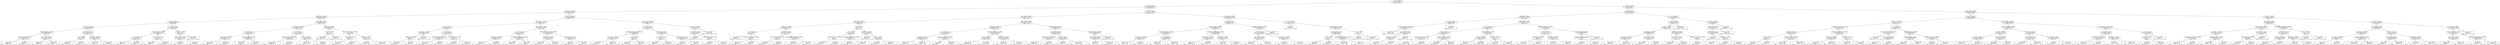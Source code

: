 digraph Tree {
0 [label="_dna <= 0.5000\ngini = 0.732567278353\nsamples = 10529", shape="box"] ;
1 [label="_dental <= 0.5000\ngini = 0.643698943695\nsamples = 5512", shape="box"] ;
0 -> 1 ;
2 [label="_fingerprints <= 0.5000\ngini = 0.720300256077\nsamples = 1891", shape="box"] ;
1 -> 2 ;
3 [label="height_bin <= 0.5000\ngini = 0.66691043812\nsamples = 1468", shape="box"] ;
2 -> 3 ;
4 [label="images <= 0.5000\ngini = 0.439392661743\nsamples = 449", shape="box"] ;
3 -> 4 ;
5 [label="_haircolor <= 0.5000\ngini = 0.354492585248\nsamples = 387", shape="box"] ;
4 -> 5 ;
6 [label="skeletal_findings <= 0.5000\ngini = 0.299307095556\nsamples = 361", shape="box"] ;
5 -> 6 ;
7 [label="scars_and_marks <= 0.5000\ngini = 0.261196170533\nsamples = 334", shape="box"] ;
6 -> 7 ;
8 [label="gini = 0.2499\nsamples = 331\nvalue = [   9.  284.   38.    0.    0.    0.]", shape="box"] ;
7 -> 8 ;
9 [label="gini = 0.0000\nsamples = 3\nvalue = [ 0.  0.  3.  0.  0.  0.]", shape="box"] ;
7 -> 9 ;
10 [label="age_range <= 90.0000\ngini = 0.499314128944\nsamples = 27", shape="box"] ;
6 -> 10 ;
11 [label="gini = 0.4717\nsamples = 21\nvalue = [  0.   8.  13.   0.   0.   0.]", shape="box"] ;
10 -> 11 ;
12 [label="gini = 0.2778\nsamples = 6\nvalue = [ 0.  5.  1.  0.  0.  0.]", shape="box"] ;
10 -> 12 ;
13 [label="age_range <= 5.5000\ngini = 0.470414201183\nsamples = 26", shape="box"] ;
5 -> 13 ;
14 [label="_sex <= 0.5000\ngini = 0.59375\nsamples = 8", shape="box"] ;
13 -> 14 ;
15 [label="gini = 0.0000\nsamples = 2\nvalue = [ 0.  0.  2.  0.  0.  0.]", shape="box"] ;
14 -> 15 ;
16 [label="gini = 0.6111\nsamples = 6\nvalue = [ 3.  1.  2.  0.  0.  0.]", shape="box"] ;
14 -> 16 ;
17 [label="age_range <= 90.0000\ngini = 0.345679012346\nsamples = 18", shape="box"] ;
13 -> 17 ;
18 [label="gini = 0.4260\nsamples = 13\nvalue = [ 0.  4.  9.  0.  0.  0.]", shape="box"] ;
17 -> 18 ;
19 [label="gini = 0.0000\nsamples = 5\nvalue = [ 0.  0.  5.  0.  0.  0.]", shape="box"] ;
17 -> 19 ;
20 [label="images <= 1.5000\ngini = 0.656087408949\nsamples = 62", shape="box"] ;
4 -> 20 ;
21 [label="head_not_recovered <= 0.5000\ngini = 0.590702947846\nsamples = 42", shape="box"] ;
20 -> 21 ;
22 [label="_sex <= 0.5000\ngini = 0.512396694215\nsamples = 22", shape="box"] ;
21 -> 22 ;
23 [label="gini = 0.2449\nsamples = 7\nvalue = [ 0.  1.  0.  6.  0.  0.]", shape="box"] ;
22 -> 23 ;
24 [label="gini = 0.5867\nsamples = 15\nvalue = [ 0.  5.  2.  8.  0.  0.]", shape="box"] ;
22 -> 24 ;
25 [label="age_range <= 91.5000\ngini = 0.605\nsamples = 20", shape="box"] ;
21 -> 25 ;
26 [label="gini = 0.5864\nsamples = 18\nvalue = [  0.  10.   3.   5.   0.   0.]", shape="box"] ;
25 -> 26 ;
27 [label="gini = 0.0000\nsamples = 2\nvalue = [ 0.  0.  0.  2.  0.  0.]", shape="box"] ;
25 -> 27 ;
28 [label="_haircolor <= 0.5000\ngini = 0.595\nsamples = 20", shape="box"] ;
20 -> 28 ;
29 [label="face_images <= 0.5000\ngini = 0.537037037037\nsamples = 18", shape="box"] ;
28 -> 29 ;
30 [label="gini = 0.4913\nsamples = 17\nvalue = [  0.   5.  11.   1.   0.   0.]", shape="box"] ;
29 -> 30 ;
31 [label="gini = 0.0000\nsamples = 1\nvalue = [ 0.  0.  0.  1.  0.  0.]", shape="box"] ;
29 -> 31 ;
32 [label="gini = 0.0000\nsamples = 2\nvalue = [ 0.  0.  0.  2.  0.  0.]", shape="box"] ;
28 -> 32 ;
33 [label="face_images <= 0.5000\ngini = 0.69109876045\nsamples = 1019", shape="box"] ;
3 -> 33 ;
34 [label="age_range <= 1.5000\ngini = 0.669076376095\nsamples = 964", shape="box"] ;
33 -> 34 ;
35 [label="_face <= 0.5000\ngini = 0.518842554412\nsamples = 167", shape="box"] ;
34 -> 35 ;
36 [label="age_range <= 0.5000\ngini = 0.592354570637\nsamples = 95", shape="box"] ;
35 -> 36 ;
37 [label="gini = 0.5905\nsamples = 62\nvalue = [ 30.  25.   7.   0.   0.   0.]", shape="box"] ;
36 -> 37 ;
38 [label="gini = 0.4408\nsamples = 33\nvalue = [  4.  24.   4.   1.   0.   0.]", shape="box"] ;
36 -> 38 ;
39 [label="scars_and_marks <= 0.5000\ngini = 0.300540123457\nsamples = 72", shape="box"] ;
35 -> 39 ;
40 [label="gini = 0.2361\nsamples = 67\nvalue = [  1.  58.   8.   0.   0.   0.]", shape="box"] ;
39 -> 40 ;
41 [label="gini = 0.3200\nsamples = 5\nvalue = [ 0.  1.  4.  0.  0.  0.]", shape="box"] ;
39 -> 41 ;
42 [label="r_eye <= 0.5000\ngini = 0.657002655819\nsamples = 797", shape="box"] ;
34 -> 42 ;
43 [label="torso_not_recovered <= 0.5000\ngini = 0.627662687674\nsamples = 599", shape="box"] ;
42 -> 43 ;
44 [label="gini = 0.6163\nsamples = 505\nvalue = [  87.  135.  268.   15.    0.    0.]", shape="box"] ;
43 -> 44 ;
45 [label="gini = 0.5634\nsamples = 94\nvalue = [ 10.  54.  29.   1.   0.   0.]", shape="box"] ;
43 -> 45 ;
46 [label="_face <= 0.5000\ngini = 0.580757065606\nsamples = 198", shape="box"] ;
42 -> 46 ;
47 [label="gini = 0.3902\nsamples = 134\nvalue = [ 101.    4.   27.    2.    0.    0.]", shape="box"] ;
46 -> 47 ;
48 [label="gini = 0.5532\nsamples = 64\nvalue = [  7.  16.  39.   2.   0.   0.]", shape="box"] ;
46 -> 48 ;
49 [label="age_range <= 4.5000\ngini = 0.432396694215\nsamples = 55", shape="box"] ;
33 -> 49 ;
50 [label="images <= 1.5000\ngini = 0.48\nsamples = 5", shape="box"] ;
49 -> 50 ;
51 [label="gini = 0.0000\nsamples = 3\nvalue = [ 3.  0.  0.  0.  0.  0.]", shape="box"] ;
50 -> 51 ;
52 [label="gini = 0.0000\nsamples = 2\nvalue = [ 0.  0.  0.  2.  0.  0.]", shape="box"] ;
50 -> 52 ;
53 [label="all_parts_recovered <= 0.5000\ngini = 0.3864\nsamples = 50", shape="box"] ;
49 -> 53 ;
54 [label="weight_bin <= 0.5000\ngini = 0.62\nsamples = 10", shape="box"] ;
53 -> 54 ;
55 [label="gini = 0.0000\nsamples = 3\nvalue = [ 0.  0.  0.  3.  0.  0.]", shape="box"] ;
54 -> 55 ;
56 [label="gini = 0.6531\nsamples = 7\nvalue = [ 2.  0.  3.  2.  0.  0.]", shape="box"] ;
54 -> 56 ;
57 [label="images <= 1.5000\ngini = 0.29625\nsamples = 40", shape="box"] ;
53 -> 57 ;
58 [label="gini = 0.1653\nsamples = 22\nvalue = [  0.   0.   2.  20.   0.   0.]", shape="box"] ;
57 -> 58 ;
59 [label="gini = 0.4259\nsamples = 18\nvalue = [  1.   0.   4.  13.   0.   0.]", shape="box"] ;
57 -> 59 ;
60 [label="images <= 0.5000\ngini = 0.599366229063\nsamples = 423", shape="box"] ;
2 -> 60 ;
61 [label="age_range <= 6.5000\ngini = 0.695215514945\nsamples = 274", shape="box"] ;
60 -> 61 ;
62 [label="l_eye <= 0.5000\ngini = 0.669551108707\nsamples = 43", shape="box"] ;
61 -> 62 ;
63 [label="age_range <= 2.5000\ngini = 0.448979591837\nsamples = 7", shape="box"] ;
62 -> 63 ;
64 [label="height_bin <= 0.5000\ngini = 0.625\nsamples = 4", shape="box"] ;
63 -> 64 ;
65 [label="gini = 0.0000\nsamples = 2\nvalue = [ 0.  0.  2.  0.  0.  0.]", shape="box"] ;
64 -> 65 ;
66 [label="gini = 0.5000\nsamples = 2\nvalue = [ 0.  1.  0.  1.  0.  0.]", shape="box"] ;
64 -> 66 ;
67 [label="gini = 0.0000\nsamples = 3\nvalue = [ 0.  0.  3.  0.  0.  0.]", shape="box"] ;
63 -> 67 ;
68 [label="_face <= 0.5000\ngini = 0.598765432099\nsamples = 36", shape="box"] ;
62 -> 68 ;
69 [label="head_not_recovered <= 0.5000\ngini = 0.426035502959\nsamples = 26", shape="box"] ;
68 -> 69 ;
70 [label="gini = 0.3808\nsamples = 25\nvalue = [ 19.   0.   1.   5.   0.   0.]", shape="box"] ;
69 -> 70 ;
71 [label="gini = 0.0000\nsamples = 1\nvalue = [ 0.  1.  0.  0.  0.  0.]", shape="box"] ;
69 -> 71 ;
72 [label="scars_and_marks <= 0.5000\ngini = 0.64\nsamples = 10", shape="box"] ;
68 -> 72 ;
73 [label="gini = 0.6250\nsamples = 4\nvalue = [ 1.  1.  2.  0.  0.  0.]", shape="box"] ;
72 -> 73 ;
74 [label="gini = 0.2778\nsamples = 6\nvalue = [ 0.  0.  1.  5.  0.  0.]", shape="box"] ;
72 -> 74 ;
75 [label="age_range <= 14.5000\ngini = 0.668465733401\nsamples = 231", shape="box"] ;
61 -> 75 ;
76 [label="_face <= 0.5000\ngini = 0.620181405896\nsamples = 126", shape="box"] ;
75 -> 76 ;
77 [label="height_bin <= 0.5000\ngini = 0.682404284864\nsamples = 71", shape="box"] ;
76 -> 77 ;
78 [label="gini = 0.0000\nsamples = 3\nvalue = [ 0.  0.  3.  0.  0.  0.]", shape="box"] ;
77 -> 78 ;
79 [label="gini = 0.6830\nsamples = 68\nvalue = [ 15.   4.  21.  28.   0.   0.]", shape="box"] ;
77 -> 79 ;
80 [label="other_medical_information <= 0.5000\ngini = 0.46347107438\nsamples = 55", shape="box"] ;
76 -> 80 ;
81 [label="gini = 0.3759\nsamples = 48\nvalue = [  1.   2.   8.  37.   0.   0.]", shape="box"] ;
80 -> 81 ;
82 [label="gini = 0.4490\nsamples = 7\nvalue = [ 0.  1.  5.  1.  0.  0.]", shape="box"] ;
80 -> 82 ;
83 [label="other_distinctive_features <= 0.5000\ngini = 0.673015873016\nsamples = 105", shape="box"] ;
75 -> 83 ;
84 [label="weight_bin <= 0.5000\ngini = 0.677455862381\nsamples = 94", shape="box"] ;
83 -> 84 ;
85 [label="gini = 0.6235\nsamples = 18\nvalue = [ 1.  6.  9.  2.  0.  0.]", shape="box"] ;
84 -> 85 ;
86 [label="gini = 0.6638\nsamples = 76\nvalue = [  2.  17.  25.  32.   0.   0.]", shape="box"] ;
84 -> 86 ;
87 [label="age_range <= 79.0000\ngini = 0.396694214876\nsamples = 11", shape="box"] ;
83 -> 87 ;
88 [label="gini = 0.3200\nsamples = 10\nvalue = [ 0.  2.  8.  0.  0.  0.]", shape="box"] ;
87 -> 88 ;
89 [label="gini = 0.0000\nsamples = 1\nvalue = [ 0.  1.  0.  0.  0.  0.]", shape="box"] ;
87 -> 89 ;
90 [label="face_images <= 0.5000\ngini = 0.237016350615\nsamples = 149", shape="box"] ;
60 -> 90 ;
91 [label="tattoos <= 0.5000\ngini = 0.399075824407\nsamples = 69", shape="box"] ;
90 -> 91 ;
92 [label="other_distinctive_features <= 0.5000\ngini = 0.283854166667\nsamples = 48", shape="box"] ;
91 -> 92 ;
93 [label="age_range <= 7.0000\ngini = 0.209843158464\nsamples = 43", shape="box"] ;
92 -> 93 ;
94 [label="gini = 0.5000\nsamples = 2\nvalue = [ 0.  0.  1.  1.  0.  0.]", shape="box"] ;
93 -> 94 ;
95 [label="gini = 0.1797\nsamples = 41\nvalue = [  1.   0.   3.  37.   0.   0.]", shape="box"] ;
93 -> 95 ;
96 [label="l_eye <= 0.5000\ngini = 0.48\nsamples = 5", shape="box"] ;
92 -> 96 ;
97 [label="gini = 0.0000\nsamples = 2\nvalue = [ 0.  0.  2.  0.  0.  0.]", shape="box"] ;
96 -> 97 ;
98 [label="gini = 0.4444\nsamples = 3\nvalue = [ 0.  0.  1.  2.  0.  0.]", shape="box"] ;
96 -> 98 ;
99 [label="images <= 1.5000\ngini = 0.539682539683\nsamples = 21", shape="box"] ;
91 -> 99 ;
100 [label="age_range <= 17.5000\ngini = 0.54\nsamples = 10", shape="box"] ;
99 -> 100 ;
101 [label="gini = 0.2778\nsamples = 6\nvalue = [ 0.  0.  5.  1.  0.  0.]", shape="box"] ;
100 -> 101 ;
102 [label="gini = 0.6250\nsamples = 4\nvalue = [ 1.  0.  1.  2.  0.  0.]", shape="box"] ;
100 -> 102 ;
103 [label="age_range <= 31.0000\ngini = 0.396694214876\nsamples = 11", shape="box"] ;
99 -> 103 ;
104 [label="gini = 0.3200\nsamples = 10\nvalue = [ 0.  0.  2.  8.  0.  0.]", shape="box"] ;
103 -> 104 ;
105 [label="gini = 0.0000\nsamples = 1\nvalue = [ 0.  0.  1.  0.  0.  0.]", shape="box"] ;
103 -> 105 ;
106 [label="age_range <= 8.0000\ngini = 0.0490625\nsamples = 80", shape="box"] ;
90 -> 106 ;
107 [label="_haircolor <= 0.5000\ngini = 0.314049586777\nsamples = 11", shape="box"] ;
106 -> 107 ;
108 [label="gini = 0.0000\nsamples = 1\nvalue = [ 0.  0.  1.  0.  0.  0.]", shape="box"] ;
107 -> 108 ;
109 [label="all_parts_recovered <= 0.5000\ngini = 0.18\nsamples = 10", shape="box"] ;
107 -> 109 ;
110 [label="gini = 0.5000\nsamples = 2\nvalue = [ 1.  0.  0.  1.  0.  0.]", shape="box"] ;
109 -> 110 ;
111 [label="gini = 0.0000\nsamples = 8\nvalue = [ 0.  0.  0.  8.  0.  0.]", shape="box"] ;
109 -> 111 ;
112 [label="gini = 0.0000\nsamples = 69\nvalue = [  0.   0.   0.  69.   0.   0.]", shape="box"] ;
106 -> 112 ;
113 [label="images <= 0.5000\ngini = 0.474530381056\nsamples = 3621", shape="box"] ;
1 -> 113 ;
114 [label="age_range <= 1.5000\ngini = 0.371129576975\nsamples = 1917", shape="box"] ;
113 -> 114 ;
115 [label="age_range <= 0.5000\ngini = 0.68798828125\nsamples = 64", shape="box"] ;
114 -> 115 ;
116 [label="height_bin <= 0.5000\ngini = 0.58382642998\nsamples = 39", shape="box"] ;
115 -> 116 ;
117 [label="_sex <= 0.5000\ngini = 0.46875\nsamples = 8", shape="box"] ;
116 -> 117 ;
118 [label="gini = 0.0000\nsamples = 3\nvalue = [ 0.  3.  0.  0.  0.  0.]", shape="box"] ;
117 -> 118 ;
119 [label="n-limbs_not_recovered <= 0.5000\ngini = 0.48\nsamples = 5", shape="box"] ;
117 -> 119 ;
120 [label="gini = 0.4444\nsamples = 3\nvalue = [ 0.  2.  0.  1.  0.  0.]", shape="box"] ;
119 -> 120 ;
121 [label="gini = 0.0000\nsamples = 2\nvalue = [ 0.  0.  0.  2.  0.  0.]", shape="box"] ;
119 -> 121 ;
122 [label="_haircolor <= 0.5000\ngini = 0.511966701353\nsamples = 31", shape="box"] ;
116 -> 122 ;
123 [label="all_parts_recovered <= 0.5000\ngini = 0.62\nsamples = 10", shape="box"] ;
122 -> 123 ;
124 [label="gini = 0.3200\nsamples = 5\nvalue = [ 4.  0.  0.  1.  0.  0.]", shape="box"] ;
123 -> 124 ;
125 [label="gini = 0.6400\nsamples = 5\nvalue = [ 1.  0.  2.  2.  0.  0.]", shape="box"] ;
123 -> 125 ;
126 [label="other_medical_information <= 0.5000\ngini = 0.321995464853\nsamples = 21", shape="box"] ;
122 -> 126 ;
127 [label="gini = 0.2550\nsamples = 20\nvalue = [  3.   0.   0.  17.   0.   0.]", shape="box"] ;
126 -> 127 ;
128 [label="gini = 0.0000\nsamples = 1\nvalue = [ 0.  1.  0.  0.  0.  0.]", shape="box"] ;
126 -> 128 ;
129 [label="r_eye <= 0.5000\ngini = 0.6144\nsamples = 25", shape="box"] ;
115 -> 129 ;
130 [label="_sex <= 0.5000\ngini = 0.4921875\nsamples = 16", shape="box"] ;
129 -> 130 ;
131 [label="all_parts_recovered <= 0.5000\ngini = 0.5\nsamples = 4", shape="box"] ;
130 -> 131 ;
132 [label="gini = 0.0000\nsamples = 1\nvalue = [ 0.  0.  0.  1.  0.  0.]", shape="box"] ;
131 -> 132 ;
133 [label="gini = 0.4444\nsamples = 3\nvalue = [ 0.  2.  0.  1.  0.  0.]", shape="box"] ;
131 -> 133 ;
134 [label="other_medical_information <= 0.5000\ngini = 0.402777777778\nsamples = 12", shape="box"] ;
130 -> 134 ;
135 [label="gini = 0.3200\nsamples = 10\nvalue = [ 0.  8.  2.  0.  0.  0.]", shape="box"] ;
134 -> 135 ;
136 [label="gini = 0.5000\nsamples = 2\nvalue = [ 1.  1.  0.  0.  0.  0.]", shape="box"] ;
134 -> 136 ;
137 [label="_haircolor <= 0.5000\ngini = 0.716049382716\nsamples = 9", shape="box"] ;
129 -> 137 ;
138 [label="gini = 0.0000\nsamples = 1\nvalue = [ 1.  0.  0.  0.  0.  0.]", shape="box"] ;
137 -> 138 ;
139 [label="_face <= 0.5000\ngini = 0.65625\nsamples = 8", shape="box"] ;
137 -> 139 ;
140 [label="gini = 0.0000\nsamples = 1\nvalue = [ 0.  0.  1.  0.  0.  0.]", shape="box"] ;
139 -> 140 ;
141 [label="gini = 0.6531\nsamples = 7\nvalue = [ 0.  3.  2.  2.  0.  0.]", shape="box"] ;
139 -> 141 ;
142 [label="age_range <= 25.5000\ngini = 0.353111259902\nsamples = 1853", shape="box"] ;
114 -> 142 ;
143 [label="height_bin <= 0.5000\ngini = 0.310303832857\nsamples = 1451", shape="box"] ;
142 -> 143 ;
144 [label="l_eye <= 0.5000\ngini = 0.308072869695\nsamples = 197", shape="box"] ;
143 -> 144 ;
145 [label="age_range <= 11.5000\ngini = 0.295833776172\nsamples = 194", shape="box"] ;
144 -> 145 ;
146 [label="gini = 0.3822\nsamples = 77\nvalue = [  3.  13.   2.  59.   0.   0.]", shape="box"] ;
145 -> 146 ;
147 [label="gini = 0.2314\nsamples = 117\nvalue = [   1.   10.    4.  102.    0.    0.]", shape="box"] ;
145 -> 147 ;
148 [label="n-limbs_not_recovered <= 0.5000\ngini = 0.444444444444\nsamples = 3", shape="box"] ;
144 -> 148 ;
149 [label="gini = 0.0000\nsamples = 2\nvalue = [ 0.  0.  2.  0.  0.  0.]", shape="box"] ;
148 -> 149 ;
150 [label="gini = 0.0000\nsamples = 1\nvalue = [ 0.  0.  0.  1.  0.  0.]", shape="box"] ;
148 -> 150 ;
151 [label="n-limbs_not_recovered <= 0.5000\ngini = 0.309024518669\nsamples = 1254", shape="box"] ;
143 -> 151 ;
152 [label="_face <= 0.5000\ngini = 0.32748158435\nsamples = 1092", shape="box"] ;
151 -> 152 ;
153 [label="gini = 0.3551\nsamples = 813\nvalue = [  66.   21.   82.  644.    0.    0.]", shape="box"] ;
152 -> 153 ;
154 [label="gini = 0.2388\nsamples = 279\nvalue = [   3.   10.   24.  242.    0.    0.]", shape="box"] ;
152 -> 154 ;
155 [label="_fingerprints <= 0.5000\ngini = 0.173220545649\nsamples = 162", shape="box"] ;
151 -> 155 ;
156 [label="gini = 0.1357\nsamples = 154\nvalue = [   2.    3.    6.  143.    0.    0.]", shape="box"] ;
155 -> 156 ;
157 [label="gini = 0.6250\nsamples = 8\nvalue = [ 2.  0.  2.  4.  0.  0.]", shape="box"] ;
155 -> 157 ;
158 [label="skeletal_findings <= 0.5000\ngini = 0.480396524838\nsamples = 402", shape="box"] ;
142 -> 158 ;
159 [label="height_bin <= 0.5000\ngini = 0.499154929577\nsamples = 355", shape="box"] ;
158 -> 159 ;
160 [label="all_parts_recovered <= 0.5000\ngini = 0.474025974026\nsamples = 154", shape="box"] ;
159 -> 160 ;
161 [label="gini = 0.4404\nsamples = 135\nvalue = [  3.  34.   3.  95.   0.   0.]", shape="box"] ;
160 -> 161 ;
162 [label="gini = 0.6316\nsamples = 19\nvalue = [ 0.  6.  4.  9.  0.  0.]", shape="box"] ;
160 -> 162 ;
163 [label="_sex <= 0.5000\ngini = 0.505235018935\nsamples = 201", shape="box"] ;
159 -> 163 ;
164 [label="gini = 0.6250\nsamples = 4\nvalue = [ 2.  1.  0.  1.  0.  0.]", shape="box"] ;
163 -> 164 ;
165 [label="gini = 0.4939\nsamples = 197\nvalue = [   6.   25.   32.  134.    0.    0.]", shape="box"] ;
163 -> 165 ;
166 [label="foreign_objects <= 0.5000\ngini = 0.282480760525\nsamples = 47", shape="box"] ;
158 -> 166 ;
167 [label="age_range <= 90.0000\ngini = 0.258034026465\nsamples = 46", shape="box"] ;
166 -> 167 ;
168 [label="gini = 0.1884\nsamples = 38\nvalue = [  0.   0.   4.  34.   0.   0.]", shape="box"] ;
167 -> 168 ;
169 [label="gini = 0.4688\nsamples = 8\nvalue = [ 0.  0.  3.  5.  0.  0.]", shape="box"] ;
167 -> 169 ;
170 [label="gini = 0.0000\nsamples = 1\nvalue = [ 0.  0.  1.  0.  0.  0.]", shape="box"] ;
166 -> 170 ;
171 [label="face_images <= 0.5000\ngini = 0.542401612334\nsamples = 1704", shape="box"] ;
113 -> 171 ;
172 [label="images <= 1.5000\ngini = 0.596923777315\nsamples = 1240", shape="box"] ;
171 -> 172 ;
173 [label="scars_and_marks <= 0.5000\ngini = 0.594980528345\nsamples = 997", shape="box"] ;
172 -> 173 ;
174 [label="all_parts_recovered <= 0.5000\ngini = 0.646165672786\nsamples = 667", shape="box"] ;
173 -> 174 ;
175 [label="age_range <= 17.5000\ngini = 0.403182441701\nsamples = 135", shape="box"] ;
174 -> 175 ;
176 [label="gini = 0.1242\nsamples = 61\nvalue = [  0.   1.   3.  57.   0.   0.]", shape="box"] ;
175 -> 176 ;
177 [label="gini = 0.5511\nsamples = 74\nvalue = [  0.   9.  21.  44.   0.   0.]", shape="box"] ;
175 -> 177 ;
178 [label="_face <= 0.5000\ngini = 0.646863870202\nsamples = 532", shape="box"] ;
174 -> 178 ;
179 [label="gini = 0.5703\nsamples = 292\nvalue = [   2.   33.  164.   93.    0.    0.]", shape="box"] ;
178 -> 179 ;
180 [label="gini = 0.6587\nsamples = 240\nvalue = [  0.  97.  75.  68.   0.   0.]", shape="box"] ;
178 -> 180 ;
181 [label="other_medical_information <= 0.5000\ngini = 0.339008264463\nsamples = 330", shape="box"] ;
173 -> 181 ;
182 [label="prior_surgery <= 0.5000\ngini = 0.310492231798\nsamples = 319", shape="box"] ;
181 -> 182 ;
183 [label="gini = 0.2744\nsamples = 300\nvalue = [   0.    1.  251.   48.    0.    0.]", shape="box"] ;
182 -> 183 ;
184 [label="gini = 0.4654\nsamples = 19\nvalue = [  0.   0.   7.  12.   0.   0.]", shape="box"] ;
182 -> 184 ;
185 [label="age_range <= 11.0000\ngini = 0.165289256198\nsamples = 11", shape="box"] ;
181 -> 185 ;
186 [label="gini = 0.0000\nsamples = 8\nvalue = [ 0.  0.  0.  8.  0.  0.]", shape="box"] ;
185 -> 186 ;
187 [label="gini = 0.4444\nsamples = 3\nvalue = [ 0.  0.  1.  2.  0.  0.]", shape="box"] ;
185 -> 187 ;
188 [label="artificial_parts_aids <= 0.5000\ngini = 0.159223695575\nsamples = 243", shape="box"] ;
172 -> 188 ;
189 [label="tattoos <= 0.5000\ngini = 0.152892561983\nsamples = 242", shape="box"] ;
188 -> 189 ;
190 [label="age_range <= 14.5000\ngini = 0.118947368421\nsamples = 190", shape="box"] ;
189 -> 190 ;
191 [label="gini = 0.0260\nsamples = 76\nvalue = [  0.   1.   0.  75.   0.   0.]", shape="box"] ;
190 -> 191 ;
192 [label="gini = 0.1744\nsamples = 114\nvalue = [   0.    0.   11.  103.    0.    0.]", shape="box"] ;
190 -> 192 ;
193 [label="age_range <= 15.5000\ngini = 0.265532544379\nsamples = 52", shape="box"] ;
189 -> 193 ;
194 [label="gini = 0.4082\nsamples = 21\nvalue = [  0.   0.   6.  15.   0.   0.]", shape="box"] ;
193 -> 194 ;
195 [label="gini = 0.1228\nsamples = 31\nvalue = [  1.   0.   1.  29.   0.   0.]", shape="box"] ;
193 -> 195 ;
196 [label="gini = 0.0000\nsamples = 1\nvalue = [ 0.  0.  1.  0.  0.  0.]", shape="box"] ;
188 -> 196 ;
197 [label="_sex <= 0.5000\ngini = 0.0549011593341\nsamples = 464", shape="box"] ;
171 -> 197 ;
198 [label="gini = 0.0000\nsamples = 1\nvalue = [ 0.  1.  0.  0.  0.  0.]", shape="box"] ;
197 -> 198 ;
199 [label="foreign_objects <= 0.5000\ngini = 0.0508189150484\nsamples = 463", shape="box"] ;
197 -> 199 ;
200 [label="age_range <= 0.5000\ngini = 0.046865956776\nsamples = 461", shape="box"] ;
199 -> 200 ;
201 [label="r_eye <= 0.5000\ngini = 0.5\nsamples = 2", shape="box"] ;
200 -> 201 ;
202 [label="gini = 0.0000\nsamples = 1\nvalue = [ 0.  0.  0.  1.  0.  0.]", shape="box"] ;
201 -> 202 ;
203 [label="gini = 0.0000\nsamples = 1\nvalue = [ 1.  0.  0.  0.  0.  0.]", shape="box"] ;
201 -> 203 ;
204 [label="other_distinctive_features <= 0.5000\ngini = 0.0428610078745\nsamples = 459", shape="box"] ;
200 -> 204 ;
205 [label="gini = 0.0298\nsamples = 398\nvalue = [   4.    0.    2.  392.    0.    0.]", shape="box"] ;
204 -> 205 ;
206 [label="gini = 0.1242\nsamples = 61\nvalue = [  1.   0.   3.  57.   0.   0.]", shape="box"] ;
204 -> 206 ;
207 [label="_face <= 0.5000\ngini = 0.5\nsamples = 2", shape="box"] ;
199 -> 207 ;
208 [label="gini = 0.0000\nsamples = 1\nvalue = [ 1.  0.  0.  0.  0.  0.]", shape="box"] ;
207 -> 208 ;
209 [label="gini = 0.0000\nsamples = 1\nvalue = [ 0.  0.  0.  1.  0.  0.]", shape="box"] ;
207 -> 209 ;
210 [label="_dental <= 0.5000\ngini = 0.489849679517\nsamples = 5017", shape="box"] ;
0 -> 210 ;
211 [label="images <= 0.5000\ngini = 0.40909365614\nsamples = 1021", shape="box"] ;
210 -> 211 ;
212 [label="weight_bin <= 0.5000\ngini = 0.238651139126\nsamples = 798", shape="box"] ;
211 -> 212 ;
213 [label="r_eye <= 0.5000\ngini = 0.0088201895215\nsamples = 452", shape="box"] ;
212 -> 213 ;
214 [label="all_parts_recovered <= 0.5000\ngini = 0.00442475700709\nsamples = 451", shape="box"] ;
213 -> 214 ;
215 [label="gini = 0.0000\nsamples = 418\nvalue = [   0.    0.    0.  418.    0.    0.]", shape="box"] ;
214 -> 215 ;
216 [label="age_range <= 10.5000\ngini = 0.058769513315\nsamples = 33", shape="box"] ;
214 -> 216 ;
217 [label="age_range <= 8.5000\ngini = 0.1171875\nsamples = 16", shape="box"] ;
216 -> 217 ;
218 [label="gini = 0.0000\nsamples = 12\nvalue = [  0.   0.   0.  12.   0.   0.]", shape="box"] ;
217 -> 218 ;
219 [label="gini = 0.3750\nsamples = 4\nvalue = [ 1.  0.  0.  3.  0.  0.]", shape="box"] ;
217 -> 219 ;
220 [label="gini = 0.0000\nsamples = 17\nvalue = [  0.   0.   0.  17.   0.   0.]", shape="box"] ;
216 -> 220 ;
221 [label="gini = 0.0000\nsamples = 1\nvalue = [ 0.  0.  0.  0.  1.  0.]", shape="box"] ;
213 -> 221 ;
222 [label="_fingerprints <= 0.5000\ngini = 0.455227371446\nsamples = 346", shape="box"] ;
212 -> 222 ;
223 [label="_face <= 0.5000\ngini = 0.394625194716\nsamples = 281", shape="box"] ;
222 -> 223 ;
224 [label="l_eye <= 0.5000\ngini = 0.449446792244\nsamples = 217", shape="box"] ;
223 -> 224 ;
225 [label="head_not_recovered <= 0.5000\ngini = 0.341796875\nsamples = 160", shape="box"] ;
224 -> 225 ;
226 [label="gini = 0.3859\nsamples = 134\nvalue = [ 35.   0.   0.  99.   0.   0.]", shape="box"] ;
225 -> 226 ;
227 [label="gini = 0.0000\nsamples = 26\nvalue = [  0.   0.   0.  26.   0.   0.]", shape="box"] ;
225 -> 227 ;
228 [label="all_parts_recovered <= 0.5000\ngini = 0.432132963989\nsamples = 57", shape="box"] ;
224 -> 228 ;
229 [label="gini = 0.0000\nsamples = 4\nvalue = [ 0.  0.  0.  4.  0.  0.]", shape="box"] ;
228 -> 229 ;
230 [label="gini = 0.3888\nsamples = 53\nvalue = [ 39.   0.   0.  14.   0.   0.]", shape="box"] ;
228 -> 230 ;
231 [label="scars_and_marks <= 0.5000\ngini = 0.060546875\nsamples = 64", shape="box"] ;
223 -> 231 ;
232 [label="_haircolor <= 0.5000\ngini = 0.0333237575409\nsamples = 59", shape="box"] ;
231 -> 232 ;
233 [label="gini = 0.2778\nsamples = 6\nvalue = [ 1.  0.  0.  5.  0.  0.]", shape="box"] ;
232 -> 233 ;
234 [label="gini = 0.0000\nsamples = 53\nvalue = [  0.   0.   0.  53.   0.   0.]", shape="box"] ;
232 -> 234 ;
235 [label="age_range <= 14.5000\ngini = 0.32\nsamples = 5", shape="box"] ;
231 -> 235 ;
236 [label="gini = 0.0000\nsamples = 1\nvalue = [ 1.  0.  0.  0.  0.  0.]", shape="box"] ;
235 -> 236 ;
237 [label="gini = 0.0000\nsamples = 4\nvalue = [ 0.  0.  0.  4.  0.  0.]", shape="box"] ;
235 -> 237 ;
238 [label="head_not_recovered <= 0.5000\ngini = 0.55100591716\nsamples = 65", shape="box"] ;
222 -> 238 ;
239 [label="_face <= 0.5000\ngini = 0.541617122473\nsamples = 58", shape="box"] ;
238 -> 239 ;
240 [label="organ_absent <= 0.5000\ngini = 0.405\nsamples = 20", shape="box"] ;
239 -> 240 ;
241 [label="gini = 0.3546\nsamples = 19\nvalue = [  2.   0.   0.  15.   2.   0.]", shape="box"] ;
240 -> 241 ;
242 [label="gini = 0.0000\nsamples = 1\nvalue = [ 1.  0.  0.  0.  0.  0.]", shape="box"] ;
240 -> 242 ;
243 [label="age_range <= 90.0000\ngini = 0.547091412742\nsamples = 38", shape="box"] ;
239 -> 243 ;
244 [label="gini = 0.5420\nsamples = 35\nvalue = [  2.   0.   0.  19.  14.   0.]", shape="box"] ;
243 -> 244 ;
245 [label="gini = 0.0000\nsamples = 3\nvalue = [ 0.  0.  0.  0.  3.  0.]", shape="box"] ;
243 -> 245 ;
246 [label="skeletal_findings <= 0.5000\ngini = 0.408163265306\nsamples = 7", shape="box"] ;
238 -> 246 ;
247 [label="n-hands_not_recovered <= 0.5000\ngini = 0.277777777778\nsamples = 6", shape="box"] ;
246 -> 247 ;
248 [label="gini = 0.0000\nsamples = 4\nvalue = [ 0.  0.  0.  0.  4.  0.]", shape="box"] ;
247 -> 248 ;
249 [label="gini = 0.5000\nsamples = 2\nvalue = [ 0.  0.  0.  1.  1.  0.]", shape="box"] ;
247 -> 249 ;
250 [label="gini = 0.0000\nsamples = 1\nvalue = [ 0.  0.  0.  1.  0.  0.]", shape="box"] ;
246 -> 250 ;
251 [label="_face <= 0.5000\ngini = 0.439582537352\nsamples = 223", shape="box"] ;
211 -> 251 ;
252 [label="images <= 5.5000\ngini = 0.472519584283\nsamples = 179", shape="box"] ;
251 -> 252 ;
253 [label="images <= 3.5000\ngini = 0.483176359371\nsamples = 169", shape="box"] ;
252 -> 253 ;
254 [label="face_images <= 0.5000\ngini = 0.466499307479\nsamples = 152", shape="box"] ;
253 -> 254 ;
255 [label="age_range <= 11.0000\ngini = 0.481269510926\nsamples = 124", shape="box"] ;
254 -> 255 ;
256 [label="gini = 0.4688\nsamples = 24\nvalue = [  0.   0.   0.  15.   9.   0.]", shape="box"] ;
255 -> 256 ;
257 [label="gini = 0.4550\nsamples = 100\nvalue = [  0.   0.   0.  35.  65.   0.]", shape="box"] ;
255 -> 257 ;
258 [label="piercings <= 0.5000\ngini = 0.303571428571\nsamples = 28", shape="box"] ;
254 -> 258 ;
259 [label="gini = 0.2606\nsamples = 27\nvalue = [  1.   0.   0.   3.  23.   0.]", shape="box"] ;
258 -> 259 ;
260 [label="gini = 0.0000\nsamples = 1\nvalue = [ 0.  0.  0.  1.  0.  0.]", shape="box"] ;
258 -> 260 ;
261 [label="age_range <= 69.0000\ngini = 0.415224913495\nsamples = 17", shape="box"] ;
253 -> 261 ;
262 [label="_haircolor <= 0.5000\ngini = 0.277777777778\nsamples = 12", shape="box"] ;
261 -> 262 ;
263 [label="gini = 0.4082\nsamples = 7\nvalue = [ 0.  0.  0.  5.  2.  0.]", shape="box"] ;
262 -> 263 ;
264 [label="gini = 0.0000\nsamples = 5\nvalue = [ 0.  0.  0.  5.  0.  0.]", shape="box"] ;
262 -> 264 ;
265 [label="n-hands_not_recovered <= 0.5000\ngini = 0.48\nsamples = 5", shape="box"] ;
261 -> 265 ;
266 [label="gini = 0.0000\nsamples = 2\nvalue = [ 0.  0.  0.  0.  2.  0.]", shape="box"] ;
265 -> 266 ;
267 [label="gini = 0.4444\nsamples = 3\nvalue = [ 0.  0.  0.  2.  1.  0.]", shape="box"] ;
265 -> 267 ;
268 [label="gini = 0.0000\nsamples = 10\nvalue = [  0.   0.   0.   0.  10.   0.]", shape="box"] ;
252 -> 268 ;
269 [label="images <= 6.5000\ngini = 0.168388429752\nsamples = 44", shape="box"] ;
251 -> 269 ;
270 [label="age_range <= 7.5000\ngini = 0.131963223364\nsamples = 43", shape="box"] ;
269 -> 270 ;
271 [label="height_bin <= 0.5000\ngini = 0.493827160494\nsamples = 9", shape="box"] ;
270 -> 271 ;
272 [label="gini = 0.0000\nsamples = 1\nvalue = [ 1.  0.  0.  0.  0.  0.]", shape="box"] ;
271 -> 272 ;
273 [label="piercings <= 0.5000\ngini = 0.375\nsamples = 8", shape="box"] ;
271 -> 273 ;
274 [label="gini = 0.2449\nsamples = 7\nvalue = [ 0.  0.  0.  1.  6.  0.]", shape="box"] ;
273 -> 274 ;
275 [label="gini = 0.0000\nsamples = 1\nvalue = [ 0.  0.  0.  1.  0.  0.]", shape="box"] ;
273 -> 275 ;
276 [label="gini = 0.0000\nsamples = 34\nvalue = [  0.   0.   0.   0.  34.   0.]", shape="box"] ;
270 -> 276 ;
277 [label="gini = 0.0000\nsamples = 1\nvalue = [ 0.  0.  0.  1.  0.  0.]", shape="box"] ;
269 -> 277 ;
278 [label="_fingerprints <= 0.5000\ngini = 0.332708083459\nsamples = 3996", shape="box"] ;
210 -> 278 ;
279 [label="images <= 0.5000\ngini = 0.154868950485\nsamples = 2586", shape="box"] ;
278 -> 279 ;
280 [label="age_range <= 80.0000\ngini = 0.24522752\nsamples = 1250", shape="box"] ;
279 -> 280 ;
281 [label="n-hands_not_recovered <= 0.5000\ngini = 0.226710274481\nsamples = 1139", shape="box"] ;
280 -> 281 ;
282 [label="age_range <= 1.5000\ngini = 0.283530709379\nsamples = 659", shape="box"] ;
281 -> 282 ;
283 [label="l_eye <= 0.5000\ngini = 0.5\nsamples = 12", shape="box"] ;
282 -> 283 ;
284 [label="gini = 0.4444\nsamples = 6\nvalue = [ 0.  0.  0.  2.  4.  0.]", shape="box"] ;
283 -> 284 ;
285 [label="gini = 0.4444\nsamples = 6\nvalue = [ 0.  0.  0.  4.  2.  0.]", shape="box"] ;
283 -> 285 ;
286 [label="all_parts_recovered <= 0.5000\ngini = 0.275082475532\nsamples = 647", shape="box"] ;
282 -> 286 ;
287 [label="gini = 0.3538\nsamples = 205\nvalue = [   6.    0.    0.   39.  160.    0.]", shape="box"] ;
286 -> 287 ;
288 [label="gini = 0.2346\nsamples = 442\nvalue = [   6.    0.    0.   53.  383.    0.]", shape="box"] ;
286 -> 288 ;
289 [label="other_medical_information <= 0.5000\ngini = 0.139861111111\nsamples = 480", shape="box"] ;
281 -> 289 ;
290 [label="age_range <= 2.5000\ngini = 0.124970067601\nsamples = 466", shape="box"] ;
289 -> 290 ;
291 [label="gini = 0.3200\nsamples = 10\nvalue = [ 0.  0.  0.  2.  8.  0.]", shape="box"] ;
290 -> 291 ;
292 [label="gini = 0.1199\nsamples = 456\nvalue = [   3.    0.    0.   26.  427.    0.]", shape="box"] ;
290 -> 292 ;
293 [label="weight_bin <= 0.5000\ngini = 0.5\nsamples = 14", shape="box"] ;
289 -> 293 ;
294 [label="gini = 0.3750\nsamples = 12\nvalue = [ 0.  0.  0.  3.  9.  0.]", shape="box"] ;
293 -> 294 ;
295 [label="gini = 0.5000\nsamples = 2\nvalue = [ 1.  0.  0.  1.  0.  0.]", shape="box"] ;
293 -> 295 ;
296 [label="_sex <= 0.5000\ngini = 0.394448502557\nsamples = 111", shape="box"] ;
280 -> 296 ;
297 [label="n-hands_not_recovered <= 0.5000\ngini = 0.207612456747\nsamples = 17", shape="box"] ;
296 -> 297 ;
298 [label="gini = 0.4444\nsamples = 3\nvalue = [ 0.  0.  0.  1.  2.  0.]", shape="box"] ;
297 -> 298 ;
299 [label="age_range <= 90.0000\ngini = 0.132653061224\nsamples = 14", shape="box"] ;
297 -> 299 ;
300 [label="gini = 0.2778\nsamples = 6\nvalue = [ 0.  0.  0.  1.  5.  0.]", shape="box"] ;
299 -> 300 ;
301 [label="gini = 0.0000\nsamples = 8\nvalue = [ 0.  0.  0.  0.  8.  0.]", shape="box"] ;
299 -> 301 ;
302 [label="skeletal_findings <= 0.5000\ngini = 0.41828881847\nsamples = 94", shape="box"] ;
296 -> 302 ;
303 [label="medical_implants <= 0.5000\ngini = 0.433494809689\nsamples = 85", shape="box"] ;
302 -> 303 ;
304 [label="gini = 0.4274\nsamples = 84\nvalue = [  0.   0.   0.  26.  58.   0.]", shape="box"] ;
303 -> 304 ;
305 [label="gini = 0.0000\nsamples = 1\nvalue = [ 0.  0.  0.  1.  0.  0.]", shape="box"] ;
303 -> 305 ;
306 [label="torso_not_recovered <= 0.5000\ngini = 0.197530864198\nsamples = 9", shape="box"] ;
302 -> 306 ;
307 [label="gini = 0.0000\nsamples = 5\nvalue = [ 0.  0.  0.  0.  5.  0.]", shape="box"] ;
306 -> 307 ;
308 [label="gini = 0.3750\nsamples = 4\nvalue = [ 0.  0.  0.  1.  3.  0.]", shape="box"] ;
306 -> 308 ;
309 [label="face_images <= 0.5000\ngini = 0.0596214009108\nsamples = 1336", shape="box"] ;
279 -> 309 ;
310 [label="all_parts_recovered <= 0.5000\ngini = 0.0910368634364\nsamples = 774", shape="box"] ;
309 -> 310 ;
311 [label="_haircolor <= 0.5000\ngini = 0.0417927837793\nsamples = 562", shape="box"] ;
310 -> 311 ;
312 [label="images <= 3.5000\ngini = 0.0281632653061\nsamples = 490", shape="box"] ;
311 -> 312 ;
313 [label="gini = 0.0143\nsamples = 418\nvalue = [   0.    0.    0.    3.  415.    0.]", shape="box"] ;
312 -> 313 ;
314 [label="gini = 0.1049\nsamples = 72\nvalue = [  0.   0.   0.   4.  68.   0.]", shape="box"] ;
312 -> 314 ;
315 [label="age_range <= 39.5000\ngini = 0.12924382716\nsamples = 72", shape="box"] ;
311 -> 315 ;
316 [label="gini = 0.0832\nsamples = 69\nvalue = [  0.   0.   0.   3.  66.   0.]", shape="box"] ;
315 -> 316 ;
317 [label="gini = 0.4444\nsamples = 3\nvalue = [ 0.  0.  0.  2.  1.  0.]", shape="box"] ;
315 -> 317 ;
318 [label="images <= 2.5000\ngini = 0.208036667853\nsamples = 212", shape="box"] ;
310 -> 318 ;
319 [label="age_range <= 0.5000\ngini = 0.259644444444\nsamples = 150", shape="box"] ;
318 -> 319 ;
320 [label="gini = 0.4800\nsamples = 5\nvalue = [ 0.  0.  0.  2.  3.  0.]", shape="box"] ;
319 -> 320 ;
321 [label="gini = 0.2477\nsamples = 145\nvalue = [   0.    0.    0.   21.  124.    0.]", shape="box"] ;
319 -> 321 ;
322 [label="age_range <= 2.5000\ngini = 0.0624349635796\nsamples = 62", shape="box"] ;
318 -> 322 ;
323 [label="gini = 0.0000\nsamples = 1\nvalue = [ 0.  0.  0.  1.  0.  0.]", shape="box"] ;
322 -> 323 ;
324 [label="gini = 0.0322\nsamples = 61\nvalue = [  0.   0.   0.   1.  60.   0.]", shape="box"] ;
322 -> 324 ;
325 [label="artificial_parts_aids <= 0.5000\ngini = 0.0141525563253\nsamples = 562", shape="box"] ;
309 -> 325 ;
326 [label="age_range <= 2.5000\ngini = 0.0108041293749\nsamples = 553", shape="box"] ;
325 -> 326 ;
327 [label="torso_not_recovered <= 0.5000\ngini = 0.124444444444\nsamples = 15", shape="box"] ;
326 -> 327 ;
328 [label="gini = 0.0000\nsamples = 13\nvalue = [  0.   0.   0.   0.  13.   0.]", shape="box"] ;
327 -> 328 ;
329 [label="gini = 0.5000\nsamples = 2\nvalue = [ 0.  0.  0.  1.  1.  0.]", shape="box"] ;
327 -> 329 ;
330 [label="age_range <= 10.5000\ngini = 0.00740730504001\nsamples = 538", shape="box"] ;
326 -> 330 ;
331 [label="gini = 0.0167\nsamples = 238\nvalue = [   2.    0.    0.    0.  236.    0.]", shape="box"] ;
330 -> 331 ;
332 [label="gini = 0.0000\nsamples = 300\nvalue = [   0.    0.    0.    0.  300.    0.]", shape="box"] ;
330 -> 332 ;
333 [label="images <= 1.5000\ngini = 0.197530864198\nsamples = 9", shape="box"] ;
325 -> 333 ;
334 [label="weight_bin <= 0.5000\ngini = 0.5\nsamples = 2", shape="box"] ;
333 -> 334 ;
335 [label="gini = 0.0000\nsamples = 1\nvalue = [ 0.  0.  0.  0.  1.  0.]", shape="box"] ;
334 -> 335 ;
336 [label="gini = 0.0000\nsamples = 1\nvalue = [ 1.  0.  0.  0.  0.  0.]", shape="box"] ;
334 -> 336 ;
337 [label="gini = 0.0000\nsamples = 7\nvalue = [ 0.  0.  0.  0.  7.  0.]", shape="box"] ;
333 -> 337 ;
338 [label="images <= 0.5000\ngini = 0.525347819526\nsamples = 1410", shape="box"] ;
278 -> 338 ;
339 [label="age_range <= 28.5000\ngini = 0.219822455862\nsamples = 568", shape="box"] ;
338 -> 339 ;
340 [label="finger_toe_nails <= 0.5000\ngini = 0.194917866737\nsamples = 522", shape="box"] ;
339 -> 340 ;
341 [label="age_range <= 13.5000\ngini = 0.184573411002\nsamples = 513", shape="box"] ;
340 -> 341 ;
342 [label="other_distinctive_features <= 0.5000\ngini = 0.151479181885\nsamples = 296", shape="box"] ;
341 -> 342 ;
343 [label="gini = 0.1420\nsamples = 291\nvalue = [   6.    0.    0.   16.  269.    0.]", shape="box"] ;
342 -> 343 ;
344 [label="gini = 0.4800\nsamples = 5\nvalue = [ 0.  0.  0.  2.  3.  0.]", shape="box"] ;
342 -> 344 ;
345 [label="artificial_parts_aids <= 0.5000\ngini = 0.225912633524\nsamples = 217", shape="box"] ;
341 -> 345 ;
346 [label="gini = 0.2199\nsamples = 216\nvalue = [   1.    0.    0.   26.  189.    0.]", shape="box"] ;
345 -> 346 ;
347 [label="gini = 0.0000\nsamples = 1\nvalue = [ 0.  0.  0.  1.  0.  0.]", shape="box"] ;
345 -> 347 ;
348 [label="piercings <= 0.5000\ngini = 0.567901234568\nsamples = 9", shape="box"] ;
340 -> 348 ;
349 [label="medical_implants <= 0.5000\ngini = 0.46875\nsamples = 8", shape="box"] ;
348 -> 349 ;
350 [label="gini = 0.4082\nsamples = 7\nvalue = [ 2.  0.  0.  0.  5.  0.]", shape="box"] ;
349 -> 350 ;
351 [label="gini = 0.0000\nsamples = 1\nvalue = [ 1.  0.  0.  0.  0.  0.]", shape="box"] ;
349 -> 351 ;
352 [label="gini = 0.0000\nsamples = 1\nvalue = [ 0.  0.  0.  1.  0.  0.]", shape="box"] ;
348 -> 352 ;
353 [label="other_distinctive_features <= 0.5000\ngini = 0.423440453686\nsamples = 46", shape="box"] ;
339 -> 353 ;
354 [label="tattoos <= 0.5000\ngini = 0.386621315193\nsamples = 42", shape="box"] ;
353 -> 354 ;
355 [label="age_range <= 30.5000\ngini = 0.355029585799\nsamples = 39", shape="box"] ;
354 -> 355 ;
356 [label="gini = 0.4444\nsamples = 12\nvalue = [ 0.  0.  0.  4.  8.  0.]", shape="box"] ;
355 -> 356 ;
357 [label="gini = 0.3018\nsamples = 27\nvalue = [  0.   0.   0.   5.  22.   0.]", shape="box"] ;
355 -> 357 ;
358 [label="age_range <= 29.5000\ngini = 0.444444444444\nsamples = 3", shape="box"] ;
354 -> 358 ;
359 [label="gini = 0.0000\nsamples = 1\nvalue = [ 0.  0.  0.  0.  1.  0.]", shape="box"] ;
358 -> 359 ;
360 [label="gini = 0.0000\nsamples = 2\nvalue = [ 0.  0.  0.  2.  0.  0.]", shape="box"] ;
358 -> 360 ;
361 [label="l_eye <= 0.5000\ngini = 0.375\nsamples = 4", shape="box"] ;
353 -> 361 ;
362 [label="gini = 0.0000\nsamples = 1\nvalue = [ 0.  0.  0.  0.  1.  0.]", shape="box"] ;
361 -> 362 ;
363 [label="gini = 0.0000\nsamples = 3\nvalue = [ 0.  0.  0.  3.  0.  0.]", shape="box"] ;
361 -> 363 ;
364 [label="images <= 2.5000\ngini = 0.522204230398\nsamples = 842", shape="box"] ;
338 -> 364 ;
365 [label="face_images <= 0.5000\ngini = 0.541044950216\nsamples = 567", shape="box"] ;
364 -> 365 ;
366 [label="age_range <= 4.5000\ngini = 0.552998357296\nsamples = 243", shape="box"] ;
365 -> 366 ;
367 [label="age_range <= 3.0000\ngini = 0.448979591837\nsamples = 14", shape="box"] ;
366 -> 367 ;
368 [label="gini = 0.5000\nsamples = 4\nvalue = [ 0.  0.  0.  2.  2.  0.]", shape="box"] ;
367 -> 368 ;
369 [label="gini = 0.0000\nsamples = 10\nvalue = [  0.   0.   0.   0.   0.  10.]", shape="box"] ;
367 -> 369 ;
370 [label="n-limbs_not_recovered <= 0.5000\ngini = 0.539005739784\nsamples = 229", shape="box"] ;
366 -> 370 ;
371 [label="gini = 0.5490\nsamples = 220\nvalue = [   1.    0.    0.   18.  126.   75.]", shape="box"] ;
370 -> 371 ;
372 [label="gini = 0.0000\nsamples = 9\nvalue = [ 0.  0.  0.  0.  9.  0.]", shape="box"] ;
370 -> 372 ;
373 [label="images <= 1.5000\ngini = 0.507830361225\nsamples = 324", shape="box"] ;
365 -> 373 ;
374 [label="age_range <= 2.0000\ngini = 0.467848594263\nsamples = 157", shape="box"] ;
373 -> 374 ;
375 [label="gini = 0.0000\nsamples = 3\nvalue = [ 0.  0.  0.  0.  3.  0.]", shape="box"] ;
374 -> 375 ;
376 [label="gini = 0.4597\nsamples = 154\nvalue = [   3.    0.    0.    0.   49.  102.]", shape="box"] ;
374 -> 376 ;
377 [label="age_range <= 9.5000\ngini = 0.498762953136\nsamples = 167", shape="box"] ;
373 -> 377 ;
378 [label="gini = 0.4234\nsamples = 23\nvalue = [  0.   0.   0.   0.   7.  16.]", shape="box"] ;
377 -> 378 ;
379 [label="gini = 0.4866\nsamples = 144\nvalue = [  1.   0.   0.   0.  86.  57.]", shape="box"] ;
377 -> 379 ;
380 [label="age_range <= 34.5000\ngini = 0.390267768595\nsamples = 275", shape="box"] ;
364 -> 380 ;
381 [label="all_parts_recovered <= 0.5000\ngini = 0.376735253772\nsamples = 270", shape="box"] ;
380 -> 381 ;
382 [label="age_range <= 11.0000\ngini = 0.499054820416\nsamples = 23", shape="box"] ;
381 -> 382 ;
383 [label="gini = 0.2449\nsamples = 7\nvalue = [ 0.  0.  0.  0.  6.  1.]", shape="box"] ;
382 -> 383 ;
384 [label="gini = 0.4297\nsamples = 16\nvalue = [  0.   0.   0.   0.   5.  11.]", shape="box"] ;
382 -> 384 ;
385 [label="other_medical_information <= 0.5000\ngini = 0.354210034585\nsamples = 247", shape="box"] ;
381 -> 385 ;
386 [label="gini = 0.3338\nsamples = 230\nvalue = [   0.    0.    1.    1.   46.  182.]", shape="box"] ;
385 -> 386 ;
387 [label="gini = 0.4983\nsamples = 17\nvalue = [ 0.  0.  0.  0.  8.  9.]", shape="box"] ;
385 -> 387 ;
388 [label="gini = 0.0000\nsamples = 5\nvalue = [ 0.  0.  0.  0.  5.  0.]", shape="box"] ;
380 -> 388 ;
}